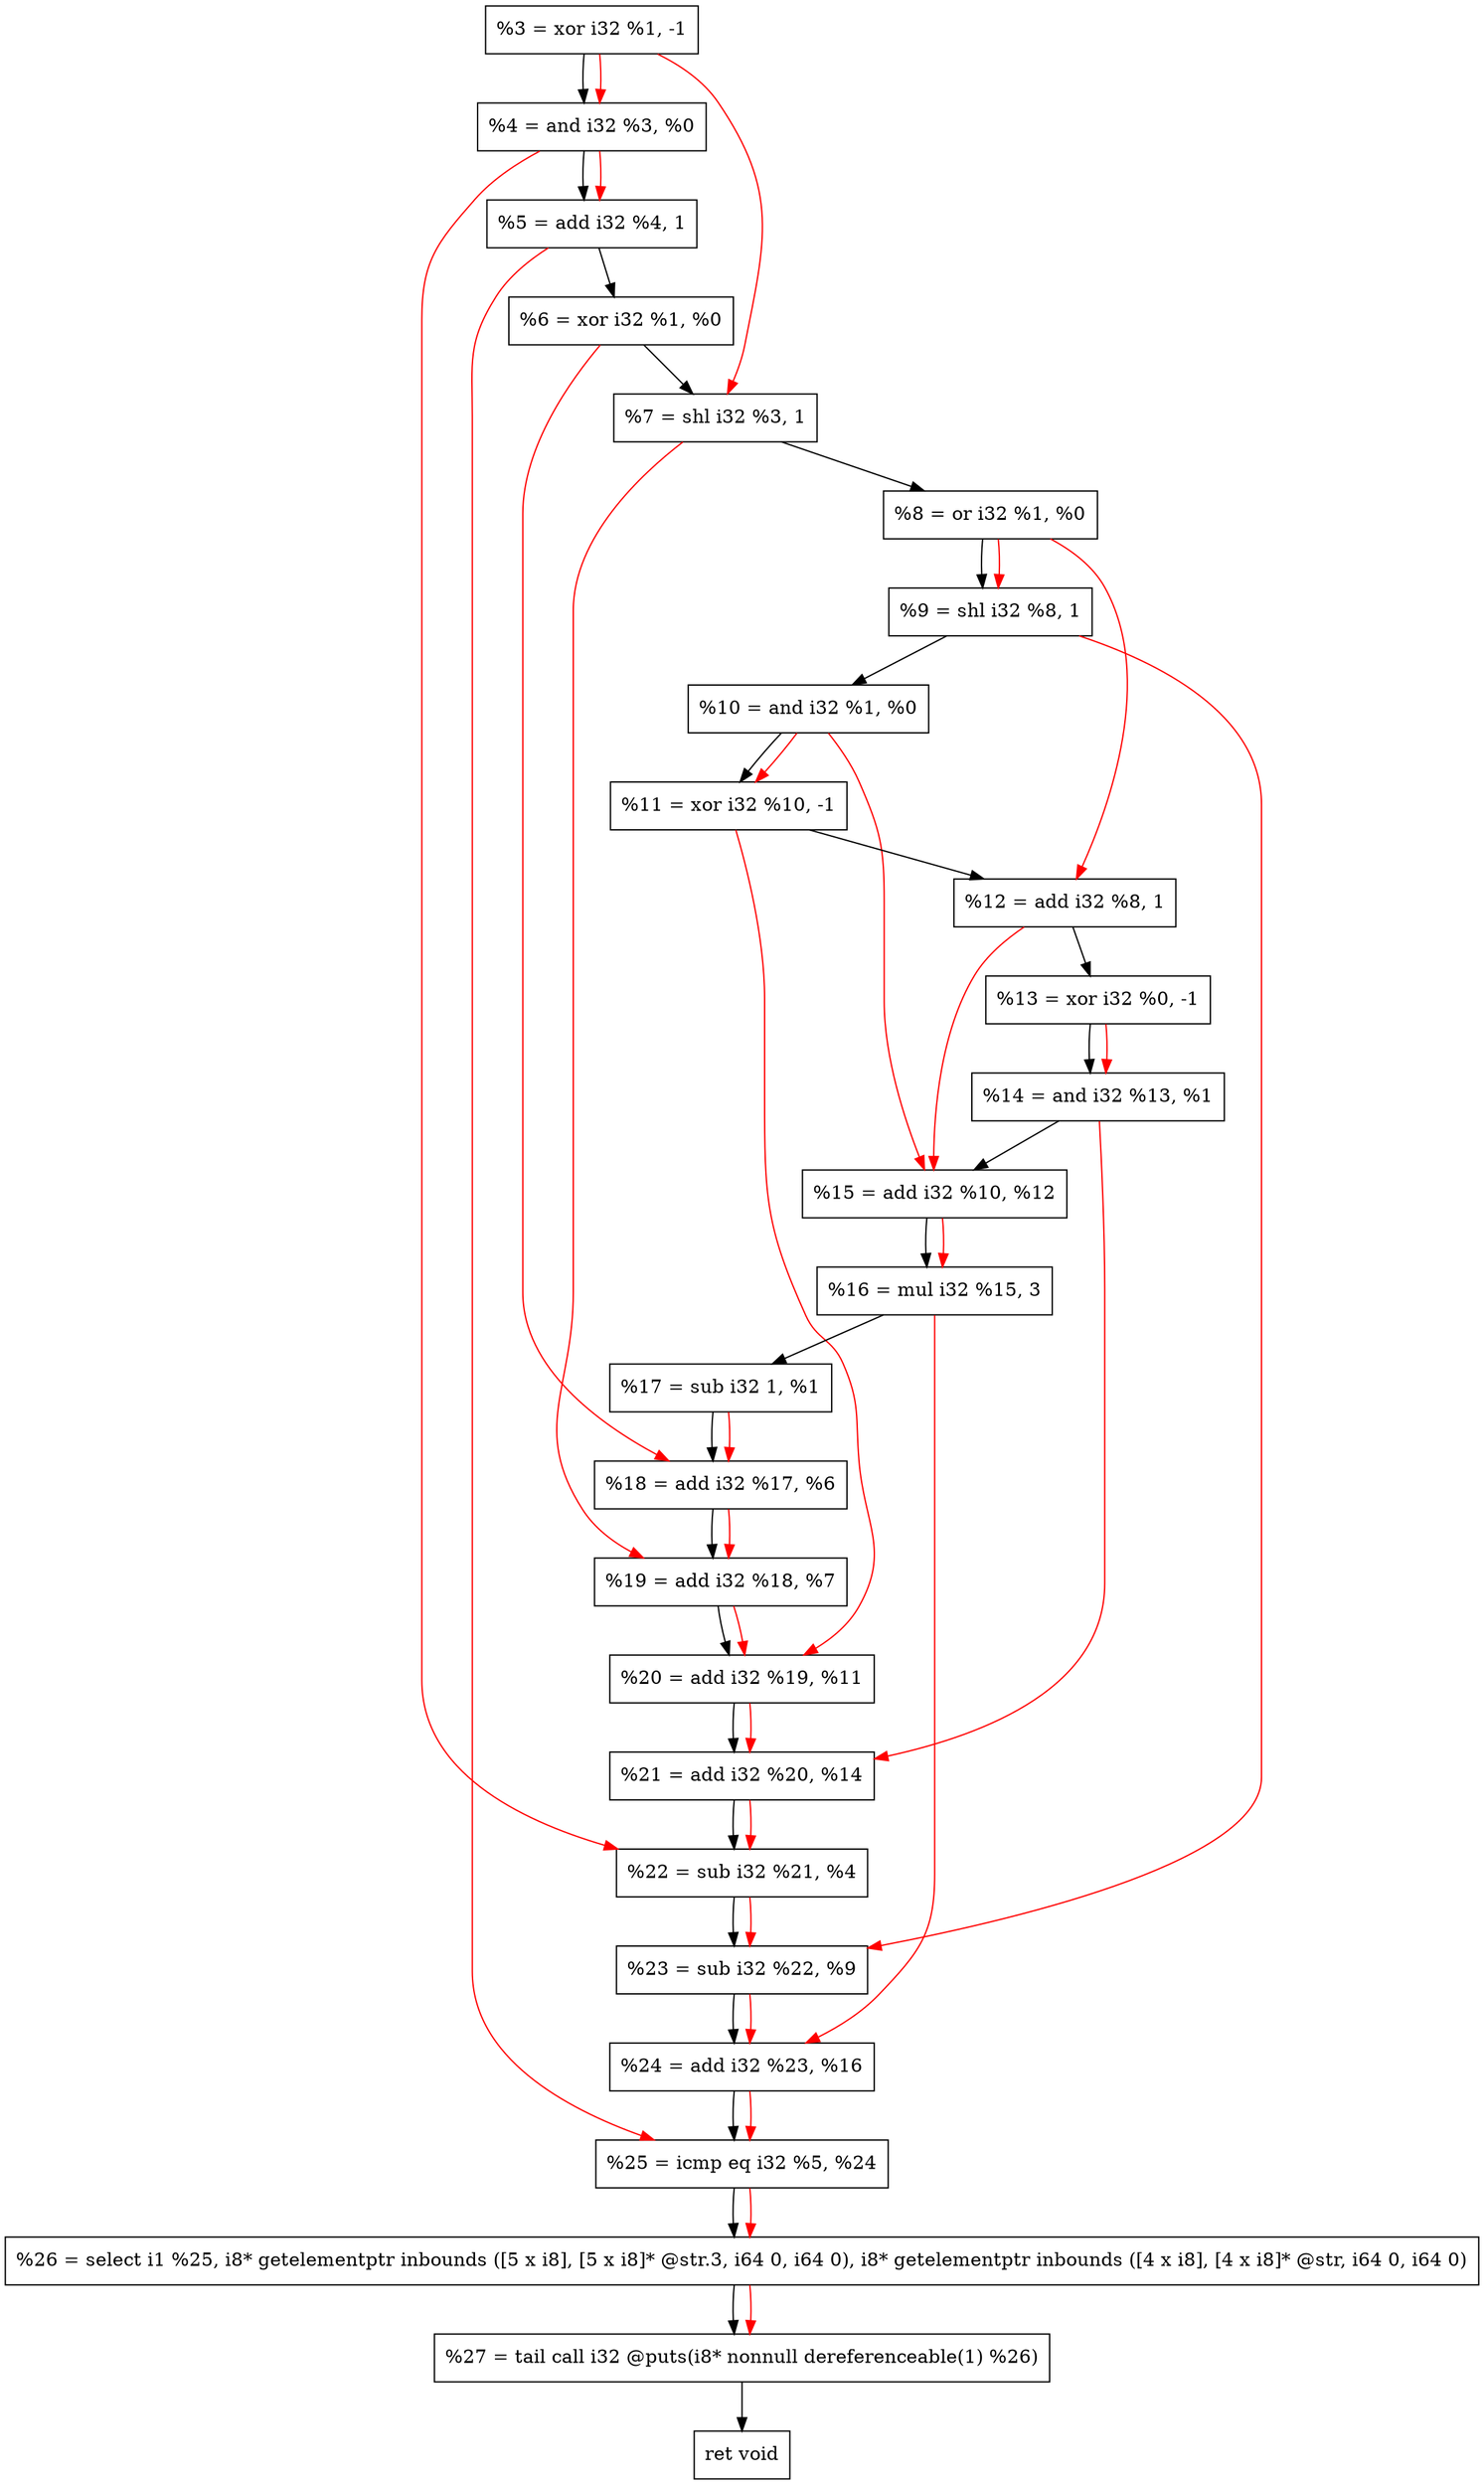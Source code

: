digraph "DFG for'crackme' function" {
	Node0x1b91b50[shape=record, label="  %3 = xor i32 %1, -1"];
	Node0x1b91bc0[shape=record, label="  %4 = and i32 %3, %0"];
	Node0x1b91c80[shape=record, label="  %5 = add i32 %4, 1"];
	Node0x1b91cf0[shape=record, label="  %6 = xor i32 %1, %0"];
	Node0x1b91d60[shape=record, label="  %7 = shl i32 %3, 1"];
	Node0x1b91dd0[shape=record, label="  %8 = or i32 %1, %0"];
	Node0x1b91e40[shape=record, label="  %9 = shl i32 %8, 1"];
	Node0x1b91eb0[shape=record, label="  %10 = and i32 %1, %0"];
	Node0x1b91f20[shape=record, label="  %11 = xor i32 %10, -1"];
	Node0x1b91f90[shape=record, label="  %12 = add i32 %8, 1"];
	Node0x1b92000[shape=record, label="  %13 = xor i32 %0, -1"];
	Node0x1b92070[shape=record, label="  %14 = and i32 %13, %1"];
	Node0x1b920e0[shape=record, label="  %15 = add i32 %10, %12"];
	Node0x1b92180[shape=record, label="  %16 = mul i32 %15, 3"];
	Node0x1b921f0[shape=record, label="  %17 = sub i32 1, %1"];
	Node0x1b92260[shape=record, label="  %18 = add i32 %17, %6"];
	Node0x1b922d0[shape=record, label="  %19 = add i32 %18, %7"];
	Node0x1b92340[shape=record, label="  %20 = add i32 %19, %11"];
	Node0x1b923b0[shape=record, label="  %21 = add i32 %20, %14"];
	Node0x1b92420[shape=record, label="  %22 = sub i32 %21, %4"];
	Node0x1b92490[shape=record, label="  %23 = sub i32 %22, %9"];
	Node0x1b92500[shape=record, label="  %24 = add i32 %23, %16"];
	Node0x1b92570[shape=record, label="  %25 = icmp eq i32 %5, %24"];
	Node0x1b32268[shape=record, label="  %26 = select i1 %25, i8* getelementptr inbounds ([5 x i8], [5 x i8]* @str.3, i64 0, i64 0), i8* getelementptr inbounds ([4 x i8], [4 x i8]* @str, i64 0, i64 0)"];
	Node0x1b92a10[shape=record, label="  %27 = tail call i32 @puts(i8* nonnull dereferenceable(1) %26)"];
	Node0x1b92a60[shape=record, label="  ret void"];
	Node0x1b91b50 -> Node0x1b91bc0;
	Node0x1b91bc0 -> Node0x1b91c80;
	Node0x1b91c80 -> Node0x1b91cf0;
	Node0x1b91cf0 -> Node0x1b91d60;
	Node0x1b91d60 -> Node0x1b91dd0;
	Node0x1b91dd0 -> Node0x1b91e40;
	Node0x1b91e40 -> Node0x1b91eb0;
	Node0x1b91eb0 -> Node0x1b91f20;
	Node0x1b91f20 -> Node0x1b91f90;
	Node0x1b91f90 -> Node0x1b92000;
	Node0x1b92000 -> Node0x1b92070;
	Node0x1b92070 -> Node0x1b920e0;
	Node0x1b920e0 -> Node0x1b92180;
	Node0x1b92180 -> Node0x1b921f0;
	Node0x1b921f0 -> Node0x1b92260;
	Node0x1b92260 -> Node0x1b922d0;
	Node0x1b922d0 -> Node0x1b92340;
	Node0x1b92340 -> Node0x1b923b0;
	Node0x1b923b0 -> Node0x1b92420;
	Node0x1b92420 -> Node0x1b92490;
	Node0x1b92490 -> Node0x1b92500;
	Node0x1b92500 -> Node0x1b92570;
	Node0x1b92570 -> Node0x1b32268;
	Node0x1b32268 -> Node0x1b92a10;
	Node0x1b92a10 -> Node0x1b92a60;
edge [color=red]
	Node0x1b91b50 -> Node0x1b91bc0;
	Node0x1b91bc0 -> Node0x1b91c80;
	Node0x1b91b50 -> Node0x1b91d60;
	Node0x1b91dd0 -> Node0x1b91e40;
	Node0x1b91eb0 -> Node0x1b91f20;
	Node0x1b91dd0 -> Node0x1b91f90;
	Node0x1b92000 -> Node0x1b92070;
	Node0x1b91eb0 -> Node0x1b920e0;
	Node0x1b91f90 -> Node0x1b920e0;
	Node0x1b920e0 -> Node0x1b92180;
	Node0x1b921f0 -> Node0x1b92260;
	Node0x1b91cf0 -> Node0x1b92260;
	Node0x1b92260 -> Node0x1b922d0;
	Node0x1b91d60 -> Node0x1b922d0;
	Node0x1b922d0 -> Node0x1b92340;
	Node0x1b91f20 -> Node0x1b92340;
	Node0x1b92340 -> Node0x1b923b0;
	Node0x1b92070 -> Node0x1b923b0;
	Node0x1b923b0 -> Node0x1b92420;
	Node0x1b91bc0 -> Node0x1b92420;
	Node0x1b92420 -> Node0x1b92490;
	Node0x1b91e40 -> Node0x1b92490;
	Node0x1b92490 -> Node0x1b92500;
	Node0x1b92180 -> Node0x1b92500;
	Node0x1b91c80 -> Node0x1b92570;
	Node0x1b92500 -> Node0x1b92570;
	Node0x1b92570 -> Node0x1b32268;
	Node0x1b32268 -> Node0x1b92a10;
}
